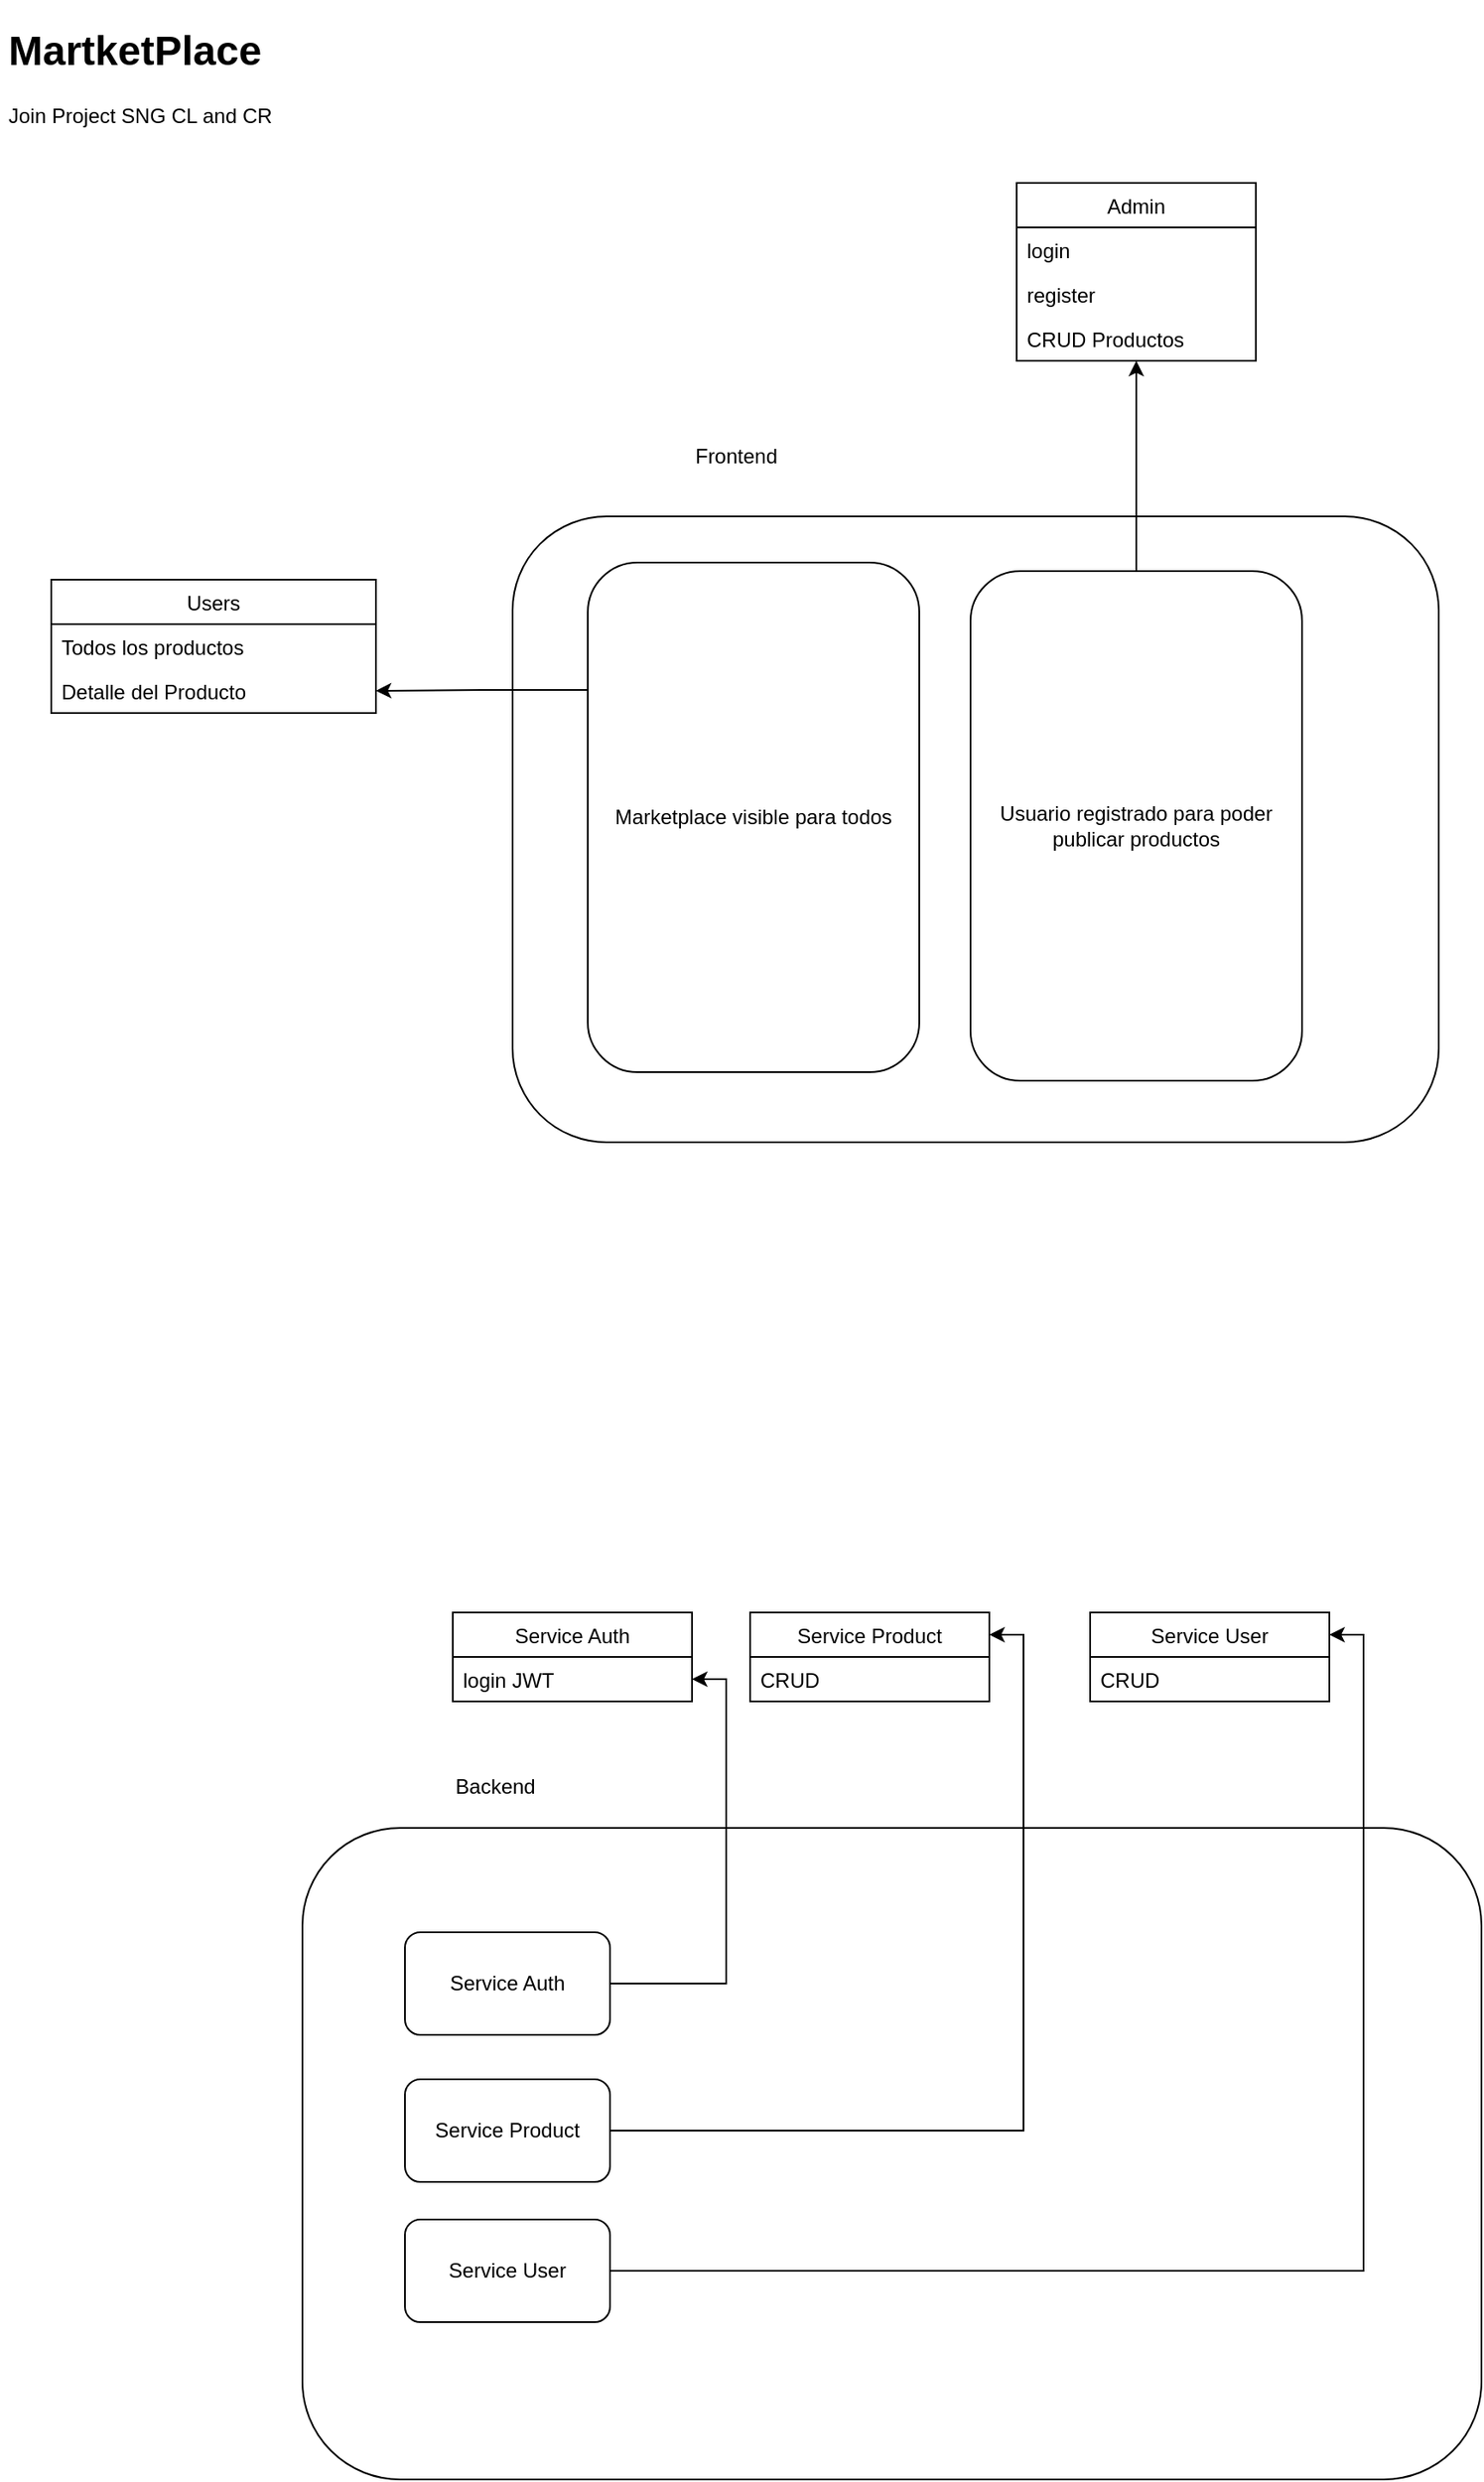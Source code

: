 <mxfile version="14.8.3" type="github">
  <diagram id="5dkFe8cBWcFfrQ_JdaL1" name="Page-1">
    <mxGraphModel dx="1277" dy="2939" grid="0" gridSize="10" guides="1" tooltips="1" connect="1" arrows="1" fold="1" page="1" pageScale="1" pageWidth="1169" pageHeight="827" math="0" shadow="0">
      <root>
        <mxCell id="0" />
        <mxCell id="1" parent="0" />
        <mxCell id="MiHCtyASBFwHcQ-_76FD-1" value="" style="rounded=1;whiteSpace=wrap;html=1;fillColor=none;" parent="1" vertex="1">
          <mxGeometry x="325" y="-1341" width="542" height="366" as="geometry" />
        </mxCell>
        <mxCell id="MiHCtyASBFwHcQ-_76FD-2" value="&lt;h1&gt;MartketPlace&lt;/h1&gt;&lt;p&gt;Join Project SNG CL and CR&lt;/p&gt;" style="text;html=1;strokeColor=none;fillColor=none;spacing=5;spacingTop=-20;whiteSpace=wrap;overflow=hidden;rounded=0;" parent="1" vertex="1">
          <mxGeometry x="25" y="-1633" width="190" height="120" as="geometry" />
        </mxCell>
        <mxCell id="MiHCtyASBFwHcQ-_76FD-3" value="Frontend" style="text;html=1;strokeColor=none;fillColor=none;align=center;verticalAlign=middle;whiteSpace=wrap;rounded=0;" parent="1" vertex="1">
          <mxGeometry x="315" y="-1400" width="282" height="48" as="geometry" />
        </mxCell>
        <mxCell id="MiHCtyASBFwHcQ-_76FD-13" style="edgeStyle=orthogonalEdgeStyle;rounded=0;orthogonalLoop=1;jettySize=auto;html=1;exitX=0;exitY=0.25;exitDx=0;exitDy=0;entryX=1;entryY=0.5;entryDx=0;entryDy=0;" parent="1" source="MiHCtyASBFwHcQ-_76FD-4" target="MiHCtyASBFwHcQ-_76FD-11" edge="1">
          <mxGeometry relative="1" as="geometry" />
        </mxCell>
        <mxCell id="MiHCtyASBFwHcQ-_76FD-4" value="Marketplace visible para todos" style="rounded=1;whiteSpace=wrap;html=1;fillColor=none;align=center;" parent="1" vertex="1">
          <mxGeometry x="369" y="-1314" width="194" height="298" as="geometry" />
        </mxCell>
        <mxCell id="MiHCtyASBFwHcQ-_76FD-35" style="edgeStyle=orthogonalEdgeStyle;rounded=0;orthogonalLoop=1;jettySize=auto;html=1;exitX=0.5;exitY=0;exitDx=0;exitDy=0;entryX=0.5;entryY=1;entryDx=0;entryDy=0;" parent="1" source="MiHCtyASBFwHcQ-_76FD-6" target="MiHCtyASBFwHcQ-_76FD-30" edge="1">
          <mxGeometry relative="1" as="geometry" />
        </mxCell>
        <mxCell id="MiHCtyASBFwHcQ-_76FD-6" value="Usuario registrado para poder publicar productos" style="rounded=1;whiteSpace=wrap;html=1;fillColor=none;align=center;" parent="1" vertex="1">
          <mxGeometry x="593" y="-1309" width="194" height="298" as="geometry" />
        </mxCell>
        <mxCell id="MiHCtyASBFwHcQ-_76FD-9" value="Users" style="swimlane;fontStyle=0;childLayout=stackLayout;horizontal=1;startSize=26;horizontalStack=0;resizeParent=1;resizeParentMax=0;resizeLast=0;collapsible=1;marginBottom=0;fillColor=none;" parent="1" vertex="1">
          <mxGeometry x="55" y="-1304" width="190" height="78" as="geometry">
            <mxRectangle x="-291" y="233" width="46" height="26" as="alternateBounds" />
          </mxGeometry>
        </mxCell>
        <mxCell id="MiHCtyASBFwHcQ-_76FD-10" value="Todos los productos" style="text;strokeColor=none;fillColor=none;align=left;verticalAlign=top;spacingLeft=4;spacingRight=4;overflow=hidden;rotatable=0;points=[[0,0.5],[1,0.5]];portConstraint=eastwest;" parent="MiHCtyASBFwHcQ-_76FD-9" vertex="1">
          <mxGeometry y="26" width="190" height="26" as="geometry" />
        </mxCell>
        <mxCell id="MiHCtyASBFwHcQ-_76FD-11" value="Detalle del Producto" style="text;strokeColor=none;fillColor=none;align=left;verticalAlign=top;spacingLeft=4;spacingRight=4;overflow=hidden;rotatable=0;points=[[0,0.5],[1,0.5]];portConstraint=eastwest;" parent="MiHCtyASBFwHcQ-_76FD-9" vertex="1">
          <mxGeometry y="52" width="190" height="26" as="geometry" />
        </mxCell>
        <mxCell id="MiHCtyASBFwHcQ-_76FD-30" value="Admin" style="swimlane;fontStyle=0;childLayout=stackLayout;horizontal=1;startSize=26;horizontalStack=0;resizeParent=1;resizeParentMax=0;resizeLast=0;collapsible=1;marginBottom=0;fillColor=none;" parent="1" vertex="1">
          <mxGeometry x="620" y="-1536" width="140" height="104" as="geometry" />
        </mxCell>
        <mxCell id="MiHCtyASBFwHcQ-_76FD-31" value="login" style="text;strokeColor=none;fillColor=none;align=left;verticalAlign=top;spacingLeft=4;spacingRight=4;overflow=hidden;rotatable=0;points=[[0,0.5],[1,0.5]];portConstraint=eastwest;" parent="MiHCtyASBFwHcQ-_76FD-30" vertex="1">
          <mxGeometry y="26" width="140" height="26" as="geometry" />
        </mxCell>
        <mxCell id="MiHCtyASBFwHcQ-_76FD-32" value="register" style="text;strokeColor=none;fillColor=none;align=left;verticalAlign=top;spacingLeft=4;spacingRight=4;overflow=hidden;rotatable=0;points=[[0,0.5],[1,0.5]];portConstraint=eastwest;" parent="MiHCtyASBFwHcQ-_76FD-30" vertex="1">
          <mxGeometry y="52" width="140" height="26" as="geometry" />
        </mxCell>
        <mxCell id="MiHCtyASBFwHcQ-_76FD-33" value="CRUD Productos" style="text;strokeColor=none;fillColor=none;align=left;verticalAlign=top;spacingLeft=4;spacingRight=4;overflow=hidden;rotatable=0;points=[[0,0.5],[1,0.5]];portConstraint=eastwest;" parent="MiHCtyASBFwHcQ-_76FD-30" vertex="1">
          <mxGeometry y="78" width="140" height="26" as="geometry" />
        </mxCell>
        <mxCell id="MiHCtyASBFwHcQ-_76FD-36" value="" style="rounded=1;whiteSpace=wrap;html=1;fillColor=none;" parent="1" vertex="1">
          <mxGeometry x="202" y="-574" width="690" height="381" as="geometry" />
        </mxCell>
        <mxCell id="MiHCtyASBFwHcQ-_76FD-37" value="Backend" style="text;html=1;strokeColor=none;fillColor=none;align=center;verticalAlign=middle;whiteSpace=wrap;rounded=0;" parent="1" vertex="1">
          <mxGeometry x="174" y="-622" width="282" height="48" as="geometry" />
        </mxCell>
        <mxCell id="MiHCtyASBFwHcQ-_76FD-46" style="edgeStyle=orthogonalEdgeStyle;rounded=0;orthogonalLoop=1;jettySize=auto;html=1;exitX=1;exitY=0.5;exitDx=0;exitDy=0;entryX=1;entryY=0.5;entryDx=0;entryDy=0;" parent="1" source="MiHCtyASBFwHcQ-_76FD-38" target="MiHCtyASBFwHcQ-_76FD-42" edge="1">
          <mxGeometry relative="1" as="geometry" />
        </mxCell>
        <mxCell id="MiHCtyASBFwHcQ-_76FD-38" value="Service Auth" style="rounded=1;whiteSpace=wrap;html=1;fillColor=none;" parent="1" vertex="1">
          <mxGeometry x="262" y="-513" width="120" height="60" as="geometry" />
        </mxCell>
        <mxCell id="MiHCtyASBFwHcQ-_76FD-51" style="edgeStyle=orthogonalEdgeStyle;rounded=0;orthogonalLoop=1;jettySize=auto;html=1;exitX=1;exitY=0.5;exitDx=0;exitDy=0;entryX=1;entryY=0.25;entryDx=0;entryDy=0;" parent="1" source="MiHCtyASBFwHcQ-_76FD-39" target="MiHCtyASBFwHcQ-_76FD-47" edge="1">
          <mxGeometry relative="1" as="geometry" />
        </mxCell>
        <mxCell id="MiHCtyASBFwHcQ-_76FD-39" value="Service Product" style="rounded=1;whiteSpace=wrap;html=1;fillColor=none;" parent="1" vertex="1">
          <mxGeometry x="262" y="-427" width="120" height="60" as="geometry" />
        </mxCell>
        <mxCell id="MiHCtyASBFwHcQ-_76FD-54" style="edgeStyle=orthogonalEdgeStyle;rounded=0;orthogonalLoop=1;jettySize=auto;html=1;exitX=1;exitY=0.5;exitDx=0;exitDy=0;entryX=1;entryY=0.25;entryDx=0;entryDy=0;" parent="1" source="MiHCtyASBFwHcQ-_76FD-40" target="MiHCtyASBFwHcQ-_76FD-52" edge="1">
          <mxGeometry relative="1" as="geometry" />
        </mxCell>
        <mxCell id="MiHCtyASBFwHcQ-_76FD-40" value="Service User" style="rounded=1;whiteSpace=wrap;html=1;fillColor=none;" parent="1" vertex="1">
          <mxGeometry x="262" y="-345" width="120" height="60" as="geometry" />
        </mxCell>
        <mxCell id="MiHCtyASBFwHcQ-_76FD-41" value="Service Auth" style="swimlane;fontStyle=0;childLayout=stackLayout;horizontal=1;startSize=26;horizontalStack=0;resizeParent=1;resizeParentMax=0;resizeLast=0;collapsible=1;marginBottom=0;fillColor=none;" parent="1" vertex="1">
          <mxGeometry x="290" y="-700" width="140" height="52" as="geometry" />
        </mxCell>
        <mxCell id="MiHCtyASBFwHcQ-_76FD-42" value="login JWT" style="text;strokeColor=none;fillColor=none;align=left;verticalAlign=top;spacingLeft=4;spacingRight=4;overflow=hidden;rotatable=0;points=[[0,0.5],[1,0.5]];portConstraint=eastwest;" parent="MiHCtyASBFwHcQ-_76FD-41" vertex="1">
          <mxGeometry y="26" width="140" height="26" as="geometry" />
        </mxCell>
        <mxCell id="MiHCtyASBFwHcQ-_76FD-47" value="Service Product" style="swimlane;fontStyle=0;childLayout=stackLayout;horizontal=1;startSize=26;horizontalStack=0;resizeParent=1;resizeParentMax=0;resizeLast=0;collapsible=1;marginBottom=0;fillColor=none;" parent="1" vertex="1">
          <mxGeometry x="464" y="-700" width="140" height="52" as="geometry" />
        </mxCell>
        <mxCell id="MiHCtyASBFwHcQ-_76FD-48" value="CRUD" style="text;strokeColor=none;fillColor=none;align=left;verticalAlign=top;spacingLeft=4;spacingRight=4;overflow=hidden;rotatable=0;points=[[0,0.5],[1,0.5]];portConstraint=eastwest;" parent="MiHCtyASBFwHcQ-_76FD-47" vertex="1">
          <mxGeometry y="26" width="140" height="26" as="geometry" />
        </mxCell>
        <mxCell id="MiHCtyASBFwHcQ-_76FD-52" value="Service User" style="swimlane;fontStyle=0;childLayout=stackLayout;horizontal=1;startSize=26;horizontalStack=0;resizeParent=1;resizeParentMax=0;resizeLast=0;collapsible=1;marginBottom=0;fillColor=none;" parent="1" vertex="1">
          <mxGeometry x="663" y="-700" width="140" height="52" as="geometry" />
        </mxCell>
        <mxCell id="MiHCtyASBFwHcQ-_76FD-53" value="CRUD" style="text;strokeColor=none;fillColor=none;align=left;verticalAlign=top;spacingLeft=4;spacingRight=4;overflow=hidden;rotatable=0;points=[[0,0.5],[1,0.5]];portConstraint=eastwest;" parent="MiHCtyASBFwHcQ-_76FD-52" vertex="1">
          <mxGeometry y="26" width="140" height="26" as="geometry" />
        </mxCell>
      </root>
    </mxGraphModel>
  </diagram>
</mxfile>
